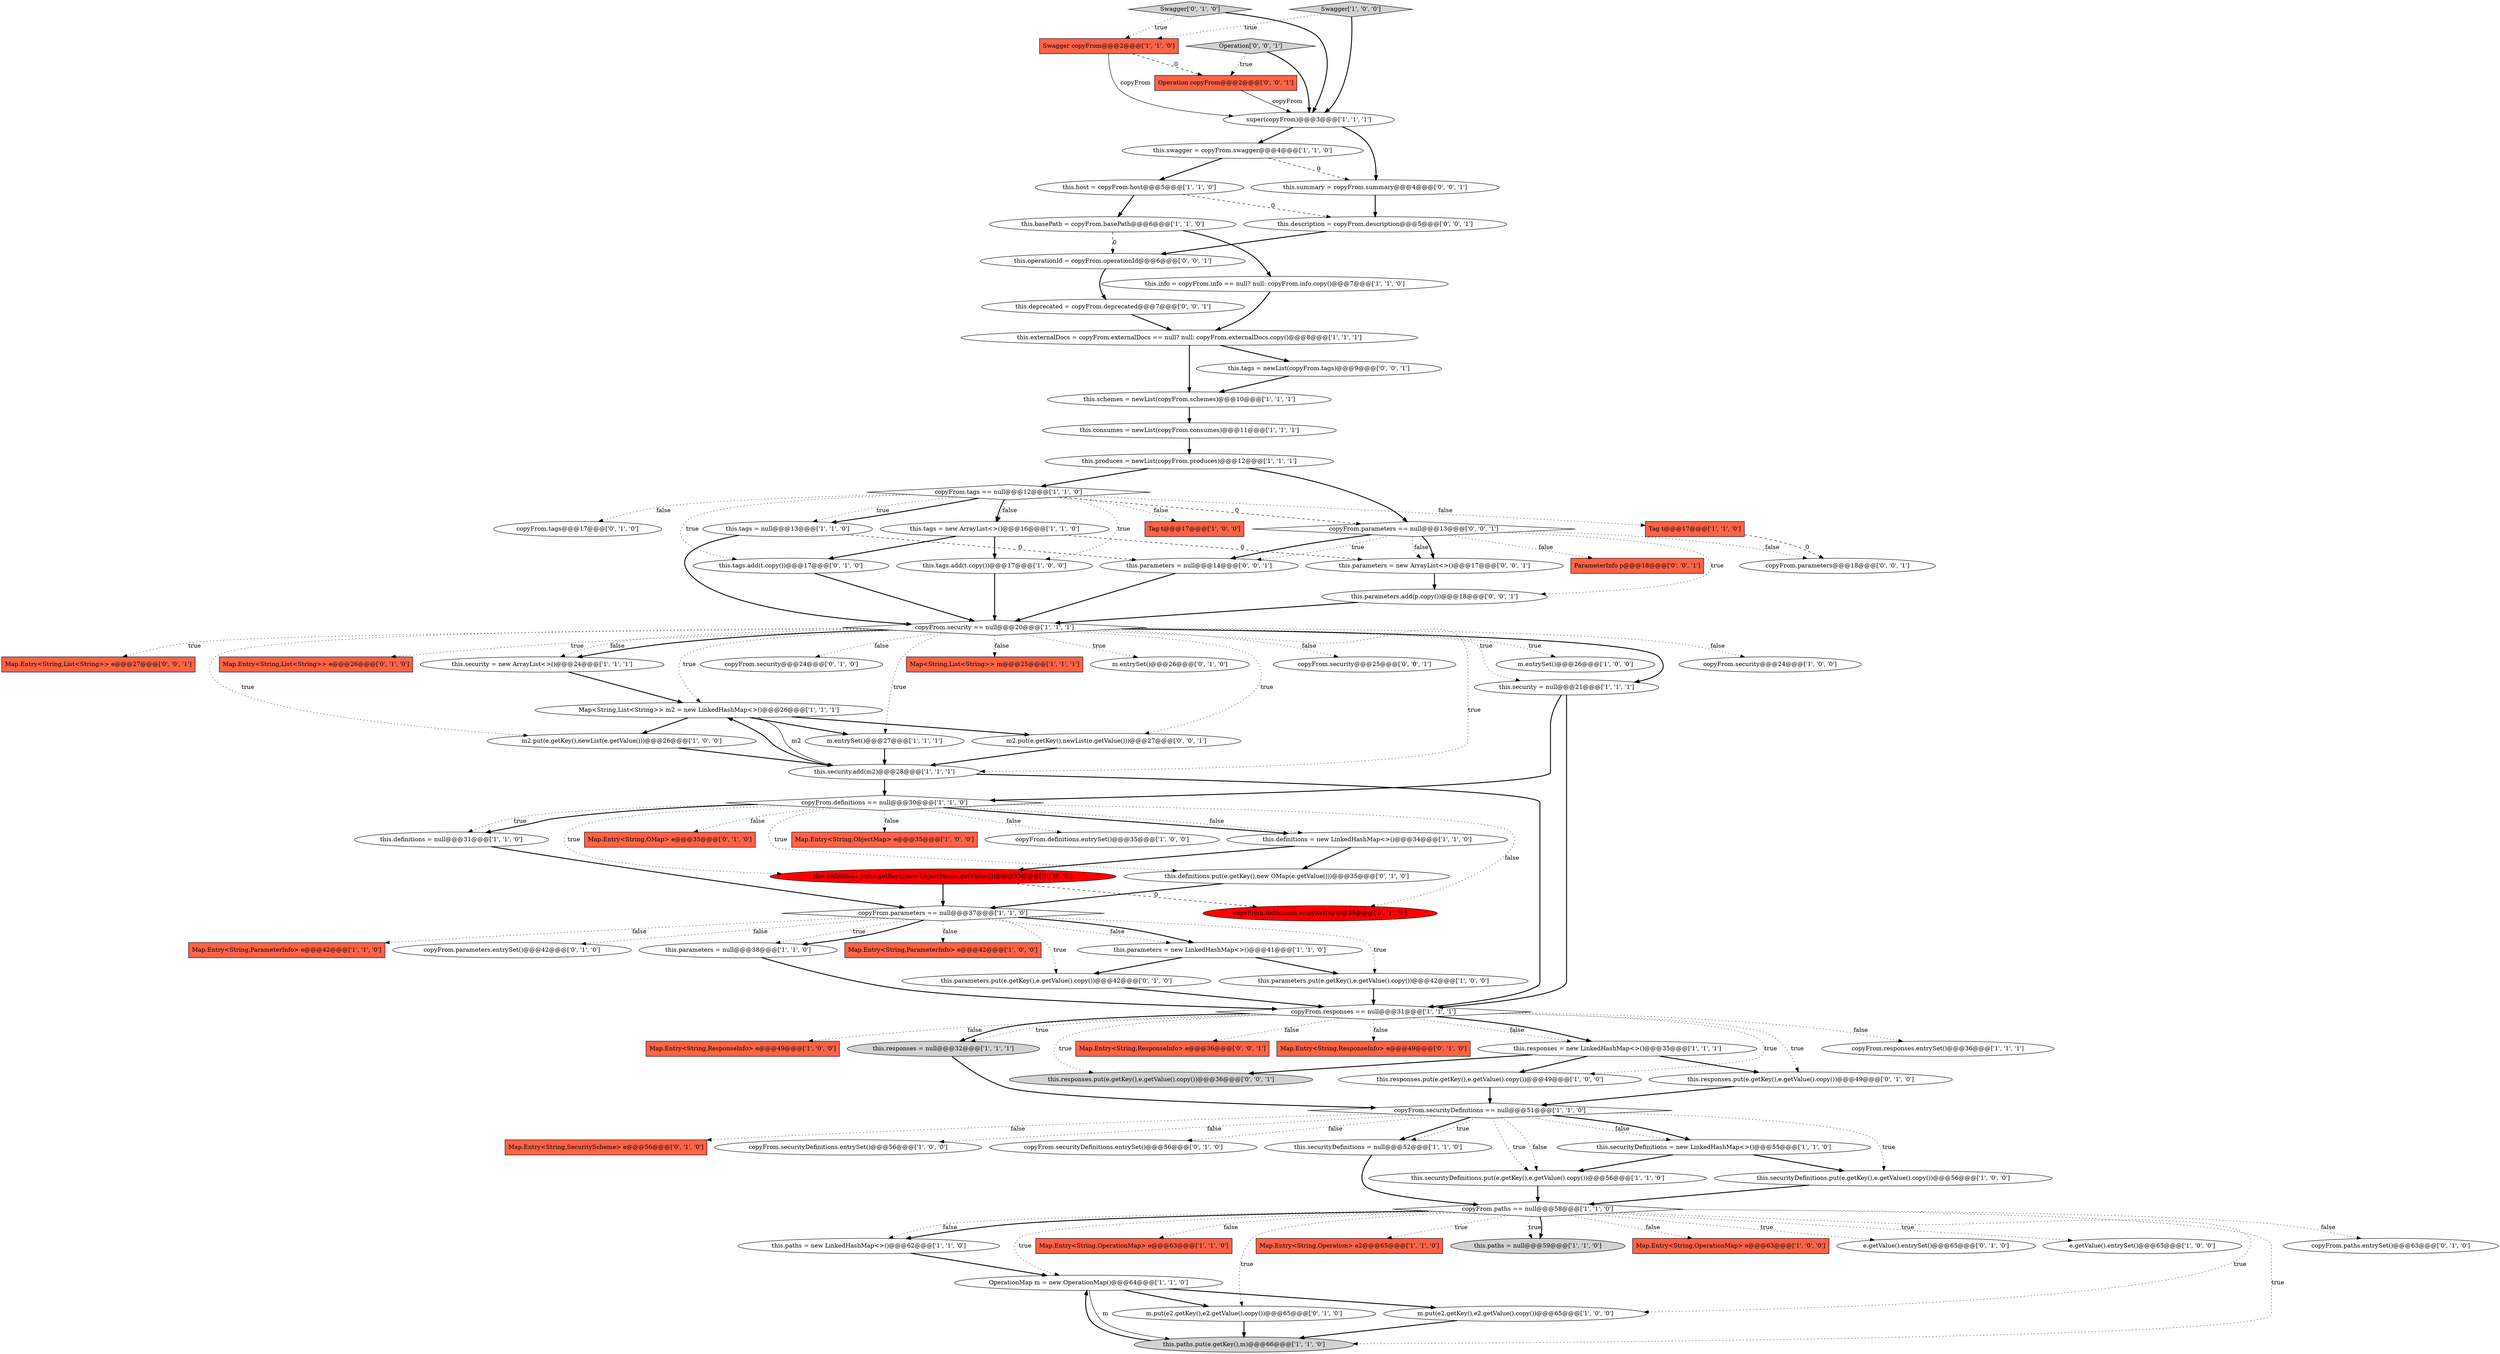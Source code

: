 digraph {
96 [style = filled, label = "this.parameters = new ArrayList<>()@@@17@@@['0', '0', '1']", fillcolor = white, shape = ellipse image = "AAA0AAABBB3BBB"];
66 [style = filled, label = "this.parameters.put(e.getKey(),e.getValue().copy())@@@42@@@['0', '1', '0']", fillcolor = white, shape = ellipse image = "AAA0AAABBB2BBB"];
26 [style = filled, label = "this.produces = newList(copyFrom.produces)@@@12@@@['1', '1', '1']", fillcolor = white, shape = ellipse image = "AAA0AAABBB1BBB"];
75 [style = filled, label = "Map.Entry<String,SecurityScheme> e@@@56@@@['0', '1', '0']", fillcolor = tomato, shape = box image = "AAA0AAABBB2BBB"];
27 [style = filled, label = "copyFrom.parameters == null@@@37@@@['1', '1', '0']", fillcolor = white, shape = diamond image = "AAA0AAABBB1BBB"];
95 [style = filled, label = "copyFrom.parameters@@@18@@@['0', '0', '1']", fillcolor = white, shape = ellipse image = "AAA0AAABBB3BBB"];
17 [style = filled, label = "this.externalDocs = copyFrom.externalDocs == null? null: copyFrom.externalDocs.copy()@@@8@@@['1', '1', '1']", fillcolor = white, shape = ellipse image = "AAA0AAABBB1BBB"];
82 [style = filled, label = "Map.Entry<String,List<String>> e@@@27@@@['0', '0', '1']", fillcolor = tomato, shape = box image = "AAA0AAABBB3BBB"];
12 [style = filled, label = "Map<String,List<String>> m2 = new LinkedHashMap<>()@@@26@@@['1', '1', '1']", fillcolor = white, shape = ellipse image = "AAA0AAABBB1BBB"];
35 [style = filled, label = "this.consumes = newList(copyFrom.consumes)@@@11@@@['1', '1', '1']", fillcolor = white, shape = ellipse image = "AAA0AAABBB1BBB"];
79 [style = filled, label = "this.operationId = copyFrom.operationId@@@6@@@['0', '0', '1']", fillcolor = white, shape = ellipse image = "AAA0AAABBB3BBB"];
22 [style = filled, label = "OperationMap m = new OperationMap()@@@64@@@['1', '1', '0']", fillcolor = white, shape = ellipse image = "AAA0AAABBB1BBB"];
72 [style = filled, label = "Swagger['0', '1', '0']", fillcolor = lightgray, shape = diamond image = "AAA0AAABBB2BBB"];
45 [style = filled, label = "this.definitions.put(e.getKey(),new ObjectMap(e.getValue()))@@@35@@@['1', '0', '0']", fillcolor = red, shape = ellipse image = "AAA1AAABBB1BBB"];
67 [style = filled, label = "Map.Entry<String,List<String>> e@@@26@@@['0', '1', '0']", fillcolor = tomato, shape = box image = "AAA0AAABBB2BBB"];
69 [style = filled, label = "this.definitions.put(e.getKey(),new OMap(e.getValue()))@@@35@@@['0', '1', '0']", fillcolor = white, shape = ellipse image = "AAA0AAABBB2BBB"];
71 [style = filled, label = "this.tags.add(t.copy())@@@17@@@['0', '1', '0']", fillcolor = white, shape = ellipse image = "AAA0AAABBB2BBB"];
51 [style = filled, label = "this.paths.put(e.getKey(),m)@@@66@@@['1', '1', '0']", fillcolor = lightgray, shape = ellipse image = "AAA0AAABBB1BBB"];
13 [style = filled, label = "copyFrom.paths == null@@@58@@@['1', '1', '0']", fillcolor = white, shape = diamond image = "AAA0AAABBB1BBB"];
36 [style = filled, label = "this.basePath = copyFrom.basePath@@@6@@@['1', '1', '0']", fillcolor = white, shape = ellipse image = "AAA0AAABBB1BBB"];
87 [style = filled, label = "this.description = copyFrom.description@@@5@@@['0', '0', '1']", fillcolor = white, shape = ellipse image = "AAA0AAABBB3BBB"];
34 [style = filled, label = "Map.Entry<String,OperationMap> e@@@63@@@['1', '1', '0']", fillcolor = tomato, shape = box image = "AAA0AAABBB1BBB"];
40 [style = filled, label = "copyFrom.security == null@@@20@@@['1', '1', '1']", fillcolor = white, shape = diamond image = "AAA0AAABBB1BBB"];
85 [style = filled, label = "Operation['0', '0', '1']", fillcolor = lightgray, shape = diamond image = "AAA0AAABBB3BBB"];
38 [style = filled, label = "Map.Entry<String,ResponseInfo> e@@@49@@@['1', '0', '0']", fillcolor = tomato, shape = box image = "AAA0AAABBB1BBB"];
90 [style = filled, label = "copyFrom.parameters == null@@@13@@@['0', '0', '1']", fillcolor = white, shape = diamond image = "AAA0AAABBB3BBB"];
70 [style = filled, label = "copyFrom.tags@@@17@@@['0', '1', '0']", fillcolor = white, shape = ellipse image = "AAA0AAABBB2BBB"];
10 [style = filled, label = "this.paths = new LinkedHashMap<>()@@@62@@@['1', '1', '0']", fillcolor = white, shape = ellipse image = "AAA0AAABBB1BBB"];
32 [style = filled, label = "this.swagger = copyFrom.swagger@@@4@@@['1', '1', '0']", fillcolor = white, shape = ellipse image = "AAA0AAABBB1BBB"];
54 [style = filled, label = "Map.Entry<String,Operation> e2@@@65@@@['1', '1', '0']", fillcolor = tomato, shape = box image = "AAA0AAABBB1BBB"];
39 [style = filled, label = "this.tags.add(t.copy())@@@17@@@['1', '0', '0']", fillcolor = white, shape = ellipse image = "AAA0AAABBB1BBB"];
83 [style = filled, label = "this.responses.put(e.getKey(),e.getValue().copy())@@@36@@@['0', '0', '1']", fillcolor = lightgray, shape = ellipse image = "AAA0AAABBB3BBB"];
21 [style = filled, label = "this.info = copyFrom.info == null? null: copyFrom.info.copy()@@@7@@@['1', '1', '0']", fillcolor = white, shape = ellipse image = "AAA0AAABBB1BBB"];
50 [style = filled, label = "this.schemes = newList(copyFrom.schemes)@@@10@@@['1', '1', '1']", fillcolor = white, shape = ellipse image = "AAA0AAABBB1BBB"];
46 [style = filled, label = "this.parameters = new LinkedHashMap<>()@@@41@@@['1', '1', '0']", fillcolor = white, shape = ellipse image = "AAA0AAABBB1BBB"];
0 [style = filled, label = "this.responses.put(e.getKey(),e.getValue().copy())@@@49@@@['1', '0', '0']", fillcolor = white, shape = ellipse image = "AAA0AAABBB1BBB"];
20 [style = filled, label = "this.paths = null@@@59@@@['1', '1', '0']", fillcolor = lightgray, shape = ellipse image = "AAA0AAABBB1BBB"];
84 [style = filled, label = "Map.Entry<String,ResponseInfo> e@@@36@@@['0', '0', '1']", fillcolor = tomato, shape = box image = "AAA0AAABBB3BBB"];
41 [style = filled, label = "copyFrom.tags == null@@@12@@@['1', '1', '0']", fillcolor = white, shape = diamond image = "AAA0AAABBB1BBB"];
58 [style = filled, label = "this.security = null@@@21@@@['1', '1', '1']", fillcolor = white, shape = ellipse image = "AAA0AAABBB1BBB"];
88 [style = filled, label = "Operation copyFrom@@@2@@@['0', '0', '1']", fillcolor = tomato, shape = box image = "AAA0AAABBB3BBB"];
91 [style = filled, label = "this.parameters = null@@@14@@@['0', '0', '1']", fillcolor = white, shape = ellipse image = "AAA0AAABBB3BBB"];
59 [style = filled, label = "Map.Entry<String,ParameterInfo> e@@@42@@@['1', '1', '0']", fillcolor = tomato, shape = box image = "AAA0AAABBB1BBB"];
76 [style = filled, label = "copyFrom.parameters.entrySet()@@@42@@@['0', '1', '0']", fillcolor = white, shape = ellipse image = "AAA0AAABBB2BBB"];
62 [style = filled, label = "copyFrom.security@@@24@@@['0', '1', '0']", fillcolor = white, shape = ellipse image = "AAA0AAABBB2BBB"];
19 [style = filled, label = "copyFrom.securityDefinitions.entrySet()@@@56@@@['1', '0', '0']", fillcolor = white, shape = ellipse image = "AAA0AAABBB1BBB"];
57 [style = filled, label = "m.entrySet()@@@27@@@['1', '1', '1']", fillcolor = white, shape = ellipse image = "AAA0AAABBB1BBB"];
56 [style = filled, label = "copyFrom.securityDefinitions == null@@@51@@@['1', '1', '0']", fillcolor = white, shape = diamond image = "AAA0AAABBB1BBB"];
81 [style = filled, label = "this.deprecated = copyFrom.deprecated@@@7@@@['0', '0', '1']", fillcolor = white, shape = ellipse image = "AAA0AAABBB3BBB"];
86 [style = filled, label = "ParameterInfo p@@@18@@@['0', '0', '1']", fillcolor = tomato, shape = box image = "AAA0AAABBB3BBB"];
15 [style = filled, label = "this.definitions = null@@@31@@@['1', '1', '0']", fillcolor = white, shape = ellipse image = "AAA0AAABBB1BBB"];
64 [style = filled, label = "copyFrom.securityDefinitions.entrySet()@@@56@@@['0', '1', '0']", fillcolor = white, shape = ellipse image = "AAA0AAABBB2BBB"];
94 [style = filled, label = "this.summary = copyFrom.summary@@@4@@@['0', '0', '1']", fillcolor = white, shape = ellipse image = "AAA0AAABBB3BBB"];
30 [style = filled, label = "Map.Entry<String,OperationMap> e@@@63@@@['1', '0', '0']", fillcolor = tomato, shape = box image = "AAA0AAABBB1BBB"];
44 [style = filled, label = "Swagger copyFrom@@@2@@@['1', '1', '0']", fillcolor = tomato, shape = box image = "AAA0AAABBB1BBB"];
47 [style = filled, label = "this.parameters = null@@@38@@@['1', '1', '0']", fillcolor = white, shape = ellipse image = "AAA0AAABBB1BBB"];
6 [style = filled, label = "this.tags = new ArrayList<>()@@@16@@@['1', '1', '0']", fillcolor = white, shape = ellipse image = "AAA0AAABBB1BBB"];
89 [style = filled, label = "this.tags = newList(copyFrom.tags)@@@9@@@['0', '0', '1']", fillcolor = white, shape = ellipse image = "AAA0AAABBB3BBB"];
33 [style = filled, label = "Map<String,List<String>> m@@@25@@@['1', '1', '1']", fillcolor = tomato, shape = box image = "AAA0AAABBB1BBB"];
77 [style = filled, label = "e.getValue().entrySet()@@@65@@@['0', '1', '0']", fillcolor = white, shape = ellipse image = "AAA0AAABBB2BBB"];
42 [style = filled, label = "this.tags = null@@@13@@@['1', '1', '0']", fillcolor = white, shape = ellipse image = "AAA0AAABBB1BBB"];
48 [style = filled, label = "Tag t@@@17@@@['1', '1', '0']", fillcolor = tomato, shape = box image = "AAA0AAABBB1BBB"];
25 [style = filled, label = "Map.Entry<String,ParameterInfo> e@@@42@@@['1', '0', '0']", fillcolor = tomato, shape = box image = "AAA0AAABBB1BBB"];
5 [style = filled, label = "copyFrom.responses == null@@@31@@@['1', '1', '1']", fillcolor = white, shape = diamond image = "AAA0AAABBB1BBB"];
24 [style = filled, label = "e.getValue().entrySet()@@@65@@@['1', '0', '0']", fillcolor = white, shape = ellipse image = "AAA0AAABBB1BBB"];
74 [style = filled, label = "Map.Entry<String,ResponseInfo> e@@@49@@@['0', '1', '0']", fillcolor = tomato, shape = box image = "AAA0AAABBB2BBB"];
1 [style = filled, label = "this.parameters.put(e.getKey(),e.getValue().copy())@@@42@@@['1', '0', '0']", fillcolor = white, shape = ellipse image = "AAA0AAABBB1BBB"];
65 [style = filled, label = "m.entrySet()@@@26@@@['0', '1', '0']", fillcolor = white, shape = ellipse image = "AAA0AAABBB2BBB"];
16 [style = filled, label = "this.responses = null@@@32@@@['1', '1', '1']", fillcolor = lightgray, shape = ellipse image = "AAA0AAABBB1BBB"];
78 [style = filled, label = "copyFrom.definitions.entrySet()@@@35@@@['0', '1', '0']", fillcolor = red, shape = ellipse image = "AAA1AAABBB2BBB"];
4 [style = filled, label = "Swagger['1', '0', '0']", fillcolor = lightgray, shape = diamond image = "AAA0AAABBB1BBB"];
8 [style = filled, label = "m2.put(e.getKey(),newList(e.getValue()))@@@26@@@['1', '0', '0']", fillcolor = white, shape = ellipse image = "AAA0AAABBB1BBB"];
80 [style = filled, label = "copyFrom.security@@@25@@@['0', '0', '1']", fillcolor = white, shape = ellipse image = "AAA0AAABBB3BBB"];
55 [style = filled, label = "super(copyFrom)@@@3@@@['1', '1', '1']", fillcolor = white, shape = ellipse image = "AAA0AAABBB1BBB"];
61 [style = filled, label = "this.responses.put(e.getKey(),e.getValue().copy())@@@49@@@['0', '1', '0']", fillcolor = white, shape = ellipse image = "AAA0AAABBB2BBB"];
7 [style = filled, label = "Tag t@@@17@@@['1', '0', '0']", fillcolor = tomato, shape = box image = "AAA0AAABBB1BBB"];
31 [style = filled, label = "m.put(e2.getKey(),e2.getValue().copy())@@@65@@@['1', '0', '0']", fillcolor = white, shape = ellipse image = "AAA0AAABBB1BBB"];
3 [style = filled, label = "this.securityDefinitions = null@@@52@@@['1', '1', '0']", fillcolor = white, shape = ellipse image = "AAA0AAABBB1BBB"];
63 [style = filled, label = "Map.Entry<String,OMap> e@@@35@@@['0', '1', '0']", fillcolor = tomato, shape = box image = "AAA0AAABBB2BBB"];
23 [style = filled, label = "this.security = new ArrayList<>()@@@24@@@['1', '1', '1']", fillcolor = white, shape = ellipse image = "AAA0AAABBB1BBB"];
49 [style = filled, label = "this.definitions = new LinkedHashMap<>()@@@34@@@['1', '1', '0']", fillcolor = white, shape = ellipse image = "AAA0AAABBB1BBB"];
92 [style = filled, label = "this.parameters.add(p.copy())@@@18@@@['0', '0', '1']", fillcolor = white, shape = ellipse image = "AAA0AAABBB3BBB"];
37 [style = filled, label = "Map.Entry<String,ObjectMap> e@@@35@@@['1', '0', '0']", fillcolor = tomato, shape = box image = "AAA0AAABBB1BBB"];
28 [style = filled, label = "copyFrom.definitions == null@@@30@@@['1', '1', '0']", fillcolor = white, shape = diamond image = "AAA0AAABBB1BBB"];
11 [style = filled, label = "this.host = copyFrom.host@@@5@@@['1', '1', '0']", fillcolor = white, shape = ellipse image = "AAA0AAABBB1BBB"];
14 [style = filled, label = "this.responses = new LinkedHashMap<>()@@@35@@@['1', '1', '1']", fillcolor = white, shape = ellipse image = "AAA0AAABBB1BBB"];
53 [style = filled, label = "this.securityDefinitions.put(e.getKey(),e.getValue().copy())@@@56@@@['1', '1', '0']", fillcolor = white, shape = ellipse image = "AAA0AAABBB1BBB"];
68 [style = filled, label = "m.put(e2.getKey(),e2.getValue().copy())@@@65@@@['0', '1', '0']", fillcolor = white, shape = ellipse image = "AAA0AAABBB2BBB"];
18 [style = filled, label = "this.securityDefinitions.put(e.getKey(),e.getValue().copy())@@@56@@@['1', '0', '0']", fillcolor = white, shape = ellipse image = "AAA0AAABBB1BBB"];
43 [style = filled, label = "copyFrom.responses.entrySet()@@@36@@@['1', '1', '1']", fillcolor = white, shape = ellipse image = "AAA0AAABBB1BBB"];
60 [style = filled, label = "this.securityDefinitions = new LinkedHashMap<>()@@@55@@@['1', '1', '0']", fillcolor = white, shape = ellipse image = "AAA0AAABBB1BBB"];
29 [style = filled, label = "this.security.add(m2)@@@28@@@['1', '1', '1']", fillcolor = white, shape = ellipse image = "AAA0AAABBB1BBB"];
52 [style = filled, label = "m.entrySet()@@@26@@@['1', '0', '0']", fillcolor = white, shape = ellipse image = "AAA0AAABBB1BBB"];
73 [style = filled, label = "copyFrom.paths.entrySet()@@@63@@@['0', '1', '0']", fillcolor = white, shape = ellipse image = "AAA0AAABBB2BBB"];
93 [style = filled, label = "m2.put(e.getKey(),newList(e.getValue()))@@@27@@@['0', '0', '1']", fillcolor = white, shape = ellipse image = "AAA0AAABBB3BBB"];
2 [style = filled, label = "copyFrom.security@@@24@@@['1', '0', '0']", fillcolor = white, shape = ellipse image = "AAA0AAABBB1BBB"];
9 [style = filled, label = "copyFrom.definitions.entrySet()@@@35@@@['1', '0', '0']", fillcolor = white, shape = ellipse image = "AAA0AAABBB1BBB"];
58->28 [style = bold, label=""];
1->5 [style = bold, label=""];
13->24 [style = dotted, label="true"];
81->17 [style = bold, label=""];
27->1 [style = dotted, label="true"];
29->5 [style = bold, label=""];
27->47 [style = dotted, label="true"];
44->55 [style = solid, label="copyFrom"];
61->56 [style = bold, label=""];
13->51 [style = dotted, label="true"];
56->3 [style = bold, label=""];
13->68 [style = dotted, label="true"];
13->20 [style = dotted, label="true"];
28->15 [style = dotted, label="true"];
45->27 [style = bold, label=""];
4->44 [style = dotted, label="true"];
57->29 [style = bold, label=""];
60->53 [style = bold, label=""];
32->94 [style = dashed, label="0"];
56->75 [style = dotted, label="false"];
90->91 [style = dotted, label="true"];
5->84 [style = dotted, label="false"];
48->95 [style = dashed, label="0"];
12->29 [style = solid, label="m2"];
5->83 [style = dotted, label="true"];
40->82 [style = dotted, label="true"];
11->36 [style = bold, label=""];
40->23 [style = bold, label=""];
13->34 [style = dotted, label="false"];
90->96 [style = dotted, label="false"];
46->66 [style = bold, label=""];
90->92 [style = dotted, label="true"];
27->46 [style = dotted, label="false"];
27->76 [style = dotted, label="false"];
23->12 [style = bold, label=""];
40->58 [style = bold, label=""];
41->42 [style = dotted, label="true"];
56->3 [style = dotted, label="true"];
90->95 [style = dotted, label="false"];
6->96 [style = dashed, label="0"];
32->11 [style = bold, label=""];
40->65 [style = dotted, label="true"];
41->42 [style = bold, label=""];
40->93 [style = dotted, label="true"];
13->30 [style = dotted, label="false"];
16->56 [style = bold, label=""];
13->77 [style = dotted, label="true"];
92->40 [style = bold, label=""];
27->25 [style = dotted, label="false"];
40->8 [style = dotted, label="true"];
41->6 [style = bold, label=""];
90->96 [style = bold, label=""];
93->29 [style = bold, label=""];
79->81 [style = bold, label=""];
5->38 [style = dotted, label="false"];
85->55 [style = bold, label=""];
13->73 [style = dotted, label="false"];
42->40 [style = bold, label=""];
40->52 [style = dotted, label="true"];
56->64 [style = dotted, label="false"];
56->60 [style = dotted, label="false"];
28->37 [style = dotted, label="false"];
40->29 [style = dotted, label="true"];
5->14 [style = dotted, label="false"];
40->67 [style = dotted, label="true"];
88->55 [style = solid, label="copyFrom"];
27->46 [style = bold, label=""];
31->51 [style = bold, label=""];
13->22 [style = dotted, label="true"];
41->48 [style = dotted, label="false"];
41->90 [style = dashed, label="0"];
40->23 [style = dotted, label="false"];
55->94 [style = bold, label=""];
49->69 [style = bold, label=""];
94->87 [style = bold, label=""];
14->61 [style = bold, label=""];
12->93 [style = bold, label=""];
87->79 [style = bold, label=""];
55->32 [style = bold, label=""];
27->47 [style = bold, label=""];
96->92 [style = bold, label=""];
6->39 [style = bold, label=""];
90->91 [style = bold, label=""];
5->74 [style = dotted, label="false"];
22->51 [style = solid, label="m"];
45->78 [style = dashed, label="0"];
6->71 [style = bold, label=""];
13->10 [style = bold, label=""];
49->45 [style = bold, label=""];
44->88 [style = dashed, label="0"];
72->55 [style = bold, label=""];
22->68 [style = bold, label=""];
56->60 [style = bold, label=""];
28->49 [style = bold, label=""];
40->33 [style = dotted, label="false"];
5->0 [style = dotted, label="true"];
28->45 [style = dotted, label="true"];
68->51 [style = bold, label=""];
5->61 [style = dotted, label="true"];
5->16 [style = bold, label=""];
28->63 [style = dotted, label="false"];
26->41 [style = bold, label=""];
60->18 [style = bold, label=""];
17->50 [style = bold, label=""];
28->9 [style = dotted, label="false"];
40->80 [style = dotted, label="false"];
14->83 [style = bold, label=""];
12->8 [style = bold, label=""];
39->40 [style = bold, label=""];
69->27 [style = bold, label=""];
47->5 [style = bold, label=""];
5->16 [style = dotted, label="true"];
66->5 [style = bold, label=""];
90->86 [style = dotted, label="false"];
27->66 [style = dotted, label="true"];
71->40 [style = bold, label=""];
40->2 [style = dotted, label="false"];
13->10 [style = dotted, label="false"];
50->35 [style = bold, label=""];
72->44 [style = dotted, label="true"];
11->87 [style = dashed, label="0"];
91->40 [style = bold, label=""];
40->58 [style = dotted, label="true"];
35->26 [style = bold, label=""];
53->13 [style = bold, label=""];
40->62 [style = dotted, label="false"];
10->22 [style = bold, label=""];
28->15 [style = bold, label=""];
28->78 [style = dotted, label="false"];
41->71 [style = dotted, label="true"];
12->57 [style = bold, label=""];
28->49 [style = dotted, label="false"];
56->19 [style = dotted, label="false"];
22->31 [style = bold, label=""];
28->69 [style = dotted, label="true"];
41->70 [style = dotted, label="false"];
36->79 [style = dashed, label="0"];
41->39 [style = dotted, label="true"];
5->14 [style = bold, label=""];
40->57 [style = dotted, label="true"];
27->59 [style = dotted, label="false"];
41->7 [style = dotted, label="false"];
89->50 [style = bold, label=""];
29->28 [style = bold, label=""];
36->21 [style = bold, label=""];
13->31 [style = dotted, label="true"];
29->12 [style = bold, label=""];
85->88 [style = dotted, label="true"];
14->0 [style = bold, label=""];
46->1 [style = bold, label=""];
0->56 [style = bold, label=""];
51->22 [style = bold, label=""];
40->12 [style = dotted, label="true"];
26->90 [style = bold, label=""];
56->53 [style = dotted, label="true"];
58->5 [style = bold, label=""];
5->43 [style = dotted, label="false"];
18->13 [style = bold, label=""];
41->6 [style = dotted, label="false"];
3->13 [style = bold, label=""];
17->89 [style = bold, label=""];
4->55 [style = bold, label=""];
42->91 [style = dashed, label="0"];
15->27 [style = bold, label=""];
21->17 [style = bold, label=""];
8->29 [style = bold, label=""];
56->53 [style = dotted, label="false"];
13->54 [style = dotted, label="true"];
13->20 [style = bold, label=""];
56->18 [style = dotted, label="true"];
}
